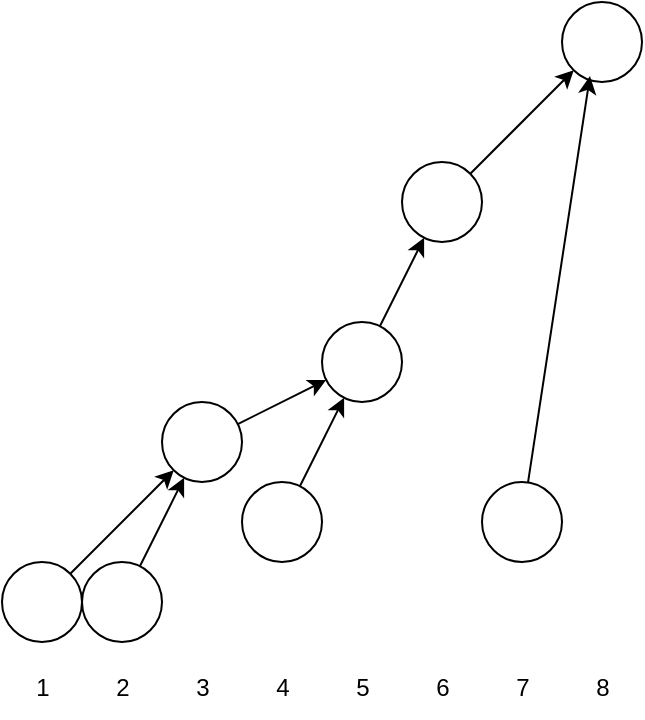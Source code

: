 <mxfile version="24.7.5">
  <diagram name="第 1 页" id="BdXTuLaIhEluweqRxt9s">
    <mxGraphModel dx="1434" dy="836" grid="1" gridSize="10" guides="1" tooltips="1" connect="1" arrows="1" fold="1" page="1" pageScale="1" pageWidth="827" pageHeight="1169" math="0" shadow="0">
      <root>
        <mxCell id="0" />
        <mxCell id="1" parent="0" />
        <mxCell id="l4FoF063hQM2DX1FlUyc-1" value="" style="ellipse;whiteSpace=wrap;html=1;aspect=fixed;" vertex="1" parent="1">
          <mxGeometry x="200" y="480" width="40" height="40" as="geometry" />
        </mxCell>
        <mxCell id="l4FoF063hQM2DX1FlUyc-2" value="" style="ellipse;whiteSpace=wrap;html=1;aspect=fixed;" vertex="1" parent="1">
          <mxGeometry x="240" y="480" width="40" height="40" as="geometry" />
        </mxCell>
        <mxCell id="l4FoF063hQM2DX1FlUyc-3" value="" style="ellipse;whiteSpace=wrap;html=1;aspect=fixed;" vertex="1" parent="1">
          <mxGeometry x="280" y="400" width="40" height="40" as="geometry" />
        </mxCell>
        <mxCell id="l4FoF063hQM2DX1FlUyc-4" value="" style="ellipse;whiteSpace=wrap;html=1;aspect=fixed;" vertex="1" parent="1">
          <mxGeometry x="400" y="280" width="40" height="40" as="geometry" />
        </mxCell>
        <mxCell id="l4FoF063hQM2DX1FlUyc-5" value="" style="ellipse;whiteSpace=wrap;html=1;aspect=fixed;" vertex="1" parent="1">
          <mxGeometry x="320" y="440" width="40" height="40" as="geometry" />
        </mxCell>
        <mxCell id="l4FoF063hQM2DX1FlUyc-6" value="" style="ellipse;whiteSpace=wrap;html=1;aspect=fixed;" vertex="1" parent="1">
          <mxGeometry x="360" y="360" width="40" height="40" as="geometry" />
        </mxCell>
        <mxCell id="l4FoF063hQM2DX1FlUyc-7" value="" style="ellipse;whiteSpace=wrap;html=1;aspect=fixed;" vertex="1" parent="1">
          <mxGeometry x="440" y="440" width="40" height="40" as="geometry" />
        </mxCell>
        <mxCell id="l4FoF063hQM2DX1FlUyc-8" value="" style="ellipse;whiteSpace=wrap;html=1;aspect=fixed;" vertex="1" parent="1">
          <mxGeometry x="480" y="200" width="40" height="40" as="geometry" />
        </mxCell>
        <mxCell id="l4FoF063hQM2DX1FlUyc-9" value="" style="endArrow=classic;html=1;rounded=0;entryX=0;entryY=1;entryDx=0;entryDy=0;" edge="1" parent="1" source="l4FoF063hQM2DX1FlUyc-1" target="l4FoF063hQM2DX1FlUyc-3">
          <mxGeometry width="50" height="50" relative="1" as="geometry">
            <mxPoint x="520" y="410" as="sourcePoint" />
            <mxPoint x="610" y="400" as="targetPoint" />
          </mxGeometry>
        </mxCell>
        <mxCell id="l4FoF063hQM2DX1FlUyc-10" value="" style="endArrow=classic;html=1;rounded=0;" edge="1" parent="1" source="l4FoF063hQM2DX1FlUyc-2" target="l4FoF063hQM2DX1FlUyc-3">
          <mxGeometry width="50" height="50" relative="1" as="geometry">
            <mxPoint x="560" y="450" as="sourcePoint" />
            <mxPoint x="610" y="400" as="targetPoint" />
          </mxGeometry>
        </mxCell>
        <mxCell id="l4FoF063hQM2DX1FlUyc-11" value="" style="endArrow=classic;html=1;rounded=0;" edge="1" parent="1" source="l4FoF063hQM2DX1FlUyc-3" target="l4FoF063hQM2DX1FlUyc-6">
          <mxGeometry width="50" height="50" relative="1" as="geometry">
            <mxPoint x="560" y="450" as="sourcePoint" />
            <mxPoint x="610" y="400" as="targetPoint" />
          </mxGeometry>
        </mxCell>
        <mxCell id="l4FoF063hQM2DX1FlUyc-12" value="" style="endArrow=classic;html=1;rounded=0;" edge="1" parent="1" source="l4FoF063hQM2DX1FlUyc-5" target="l4FoF063hQM2DX1FlUyc-6">
          <mxGeometry width="50" height="50" relative="1" as="geometry">
            <mxPoint x="560" y="450" as="sourcePoint" />
            <mxPoint x="610" y="400" as="targetPoint" />
          </mxGeometry>
        </mxCell>
        <mxCell id="l4FoF063hQM2DX1FlUyc-13" value="" style="endArrow=classic;html=1;rounded=0;" edge="1" parent="1" source="l4FoF063hQM2DX1FlUyc-6" target="l4FoF063hQM2DX1FlUyc-4">
          <mxGeometry width="50" height="50" relative="1" as="geometry">
            <mxPoint x="560" y="450" as="sourcePoint" />
            <mxPoint x="610" y="400" as="targetPoint" />
          </mxGeometry>
        </mxCell>
        <mxCell id="l4FoF063hQM2DX1FlUyc-14" value="" style="endArrow=classic;html=1;rounded=0;" edge="1" parent="1" source="l4FoF063hQM2DX1FlUyc-4" target="l4FoF063hQM2DX1FlUyc-8">
          <mxGeometry width="50" height="50" relative="1" as="geometry">
            <mxPoint x="560" y="450" as="sourcePoint" />
            <mxPoint x="610" y="400" as="targetPoint" />
          </mxGeometry>
        </mxCell>
        <mxCell id="l4FoF063hQM2DX1FlUyc-15" value="" style="endArrow=classic;html=1;rounded=0;entryX=0.35;entryY=0.925;entryDx=0;entryDy=0;entryPerimeter=0;" edge="1" parent="1" source="l4FoF063hQM2DX1FlUyc-7" target="l4FoF063hQM2DX1FlUyc-8">
          <mxGeometry width="50" height="50" relative="1" as="geometry">
            <mxPoint x="560" y="450" as="sourcePoint" />
            <mxPoint x="610" y="400" as="targetPoint" />
          </mxGeometry>
        </mxCell>
        <mxCell id="l4FoF063hQM2DX1FlUyc-16" value="1" style="text;html=1;align=center;verticalAlign=middle;resizable=0;points=[];autosize=1;strokeColor=none;fillColor=none;" vertex="1" parent="1">
          <mxGeometry x="205" y="528" width="30" height="30" as="geometry" />
        </mxCell>
        <mxCell id="l4FoF063hQM2DX1FlUyc-17" value="2" style="text;html=1;align=center;verticalAlign=middle;resizable=0;points=[];autosize=1;strokeColor=none;fillColor=none;" vertex="1" parent="1">
          <mxGeometry x="245" y="528" width="30" height="30" as="geometry" />
        </mxCell>
        <mxCell id="l4FoF063hQM2DX1FlUyc-18" value="3" style="text;html=1;align=center;verticalAlign=middle;resizable=0;points=[];autosize=1;strokeColor=none;fillColor=none;" vertex="1" parent="1">
          <mxGeometry x="285" y="528" width="30" height="30" as="geometry" />
        </mxCell>
        <mxCell id="l4FoF063hQM2DX1FlUyc-19" value="4" style="text;html=1;align=center;verticalAlign=middle;resizable=0;points=[];autosize=1;strokeColor=none;fillColor=none;" vertex="1" parent="1">
          <mxGeometry x="325" y="528" width="30" height="30" as="geometry" />
        </mxCell>
        <mxCell id="l4FoF063hQM2DX1FlUyc-20" value="5" style="text;html=1;align=center;verticalAlign=middle;resizable=0;points=[];autosize=1;strokeColor=none;fillColor=none;" vertex="1" parent="1">
          <mxGeometry x="365" y="528" width="30" height="30" as="geometry" />
        </mxCell>
        <mxCell id="l4FoF063hQM2DX1FlUyc-21" value="6" style="text;html=1;align=center;verticalAlign=middle;resizable=0;points=[];autosize=1;strokeColor=none;fillColor=none;" vertex="1" parent="1">
          <mxGeometry x="405" y="528" width="30" height="30" as="geometry" />
        </mxCell>
        <mxCell id="l4FoF063hQM2DX1FlUyc-22" value="7" style="text;html=1;align=center;verticalAlign=middle;resizable=0;points=[];autosize=1;strokeColor=none;fillColor=none;" vertex="1" parent="1">
          <mxGeometry x="445" y="528" width="30" height="30" as="geometry" />
        </mxCell>
        <mxCell id="l4FoF063hQM2DX1FlUyc-23" value="8" style="text;html=1;align=center;verticalAlign=middle;resizable=0;points=[];autosize=1;strokeColor=none;fillColor=none;" vertex="1" parent="1">
          <mxGeometry x="485" y="528" width="30" height="30" as="geometry" />
        </mxCell>
      </root>
    </mxGraphModel>
  </diagram>
</mxfile>
